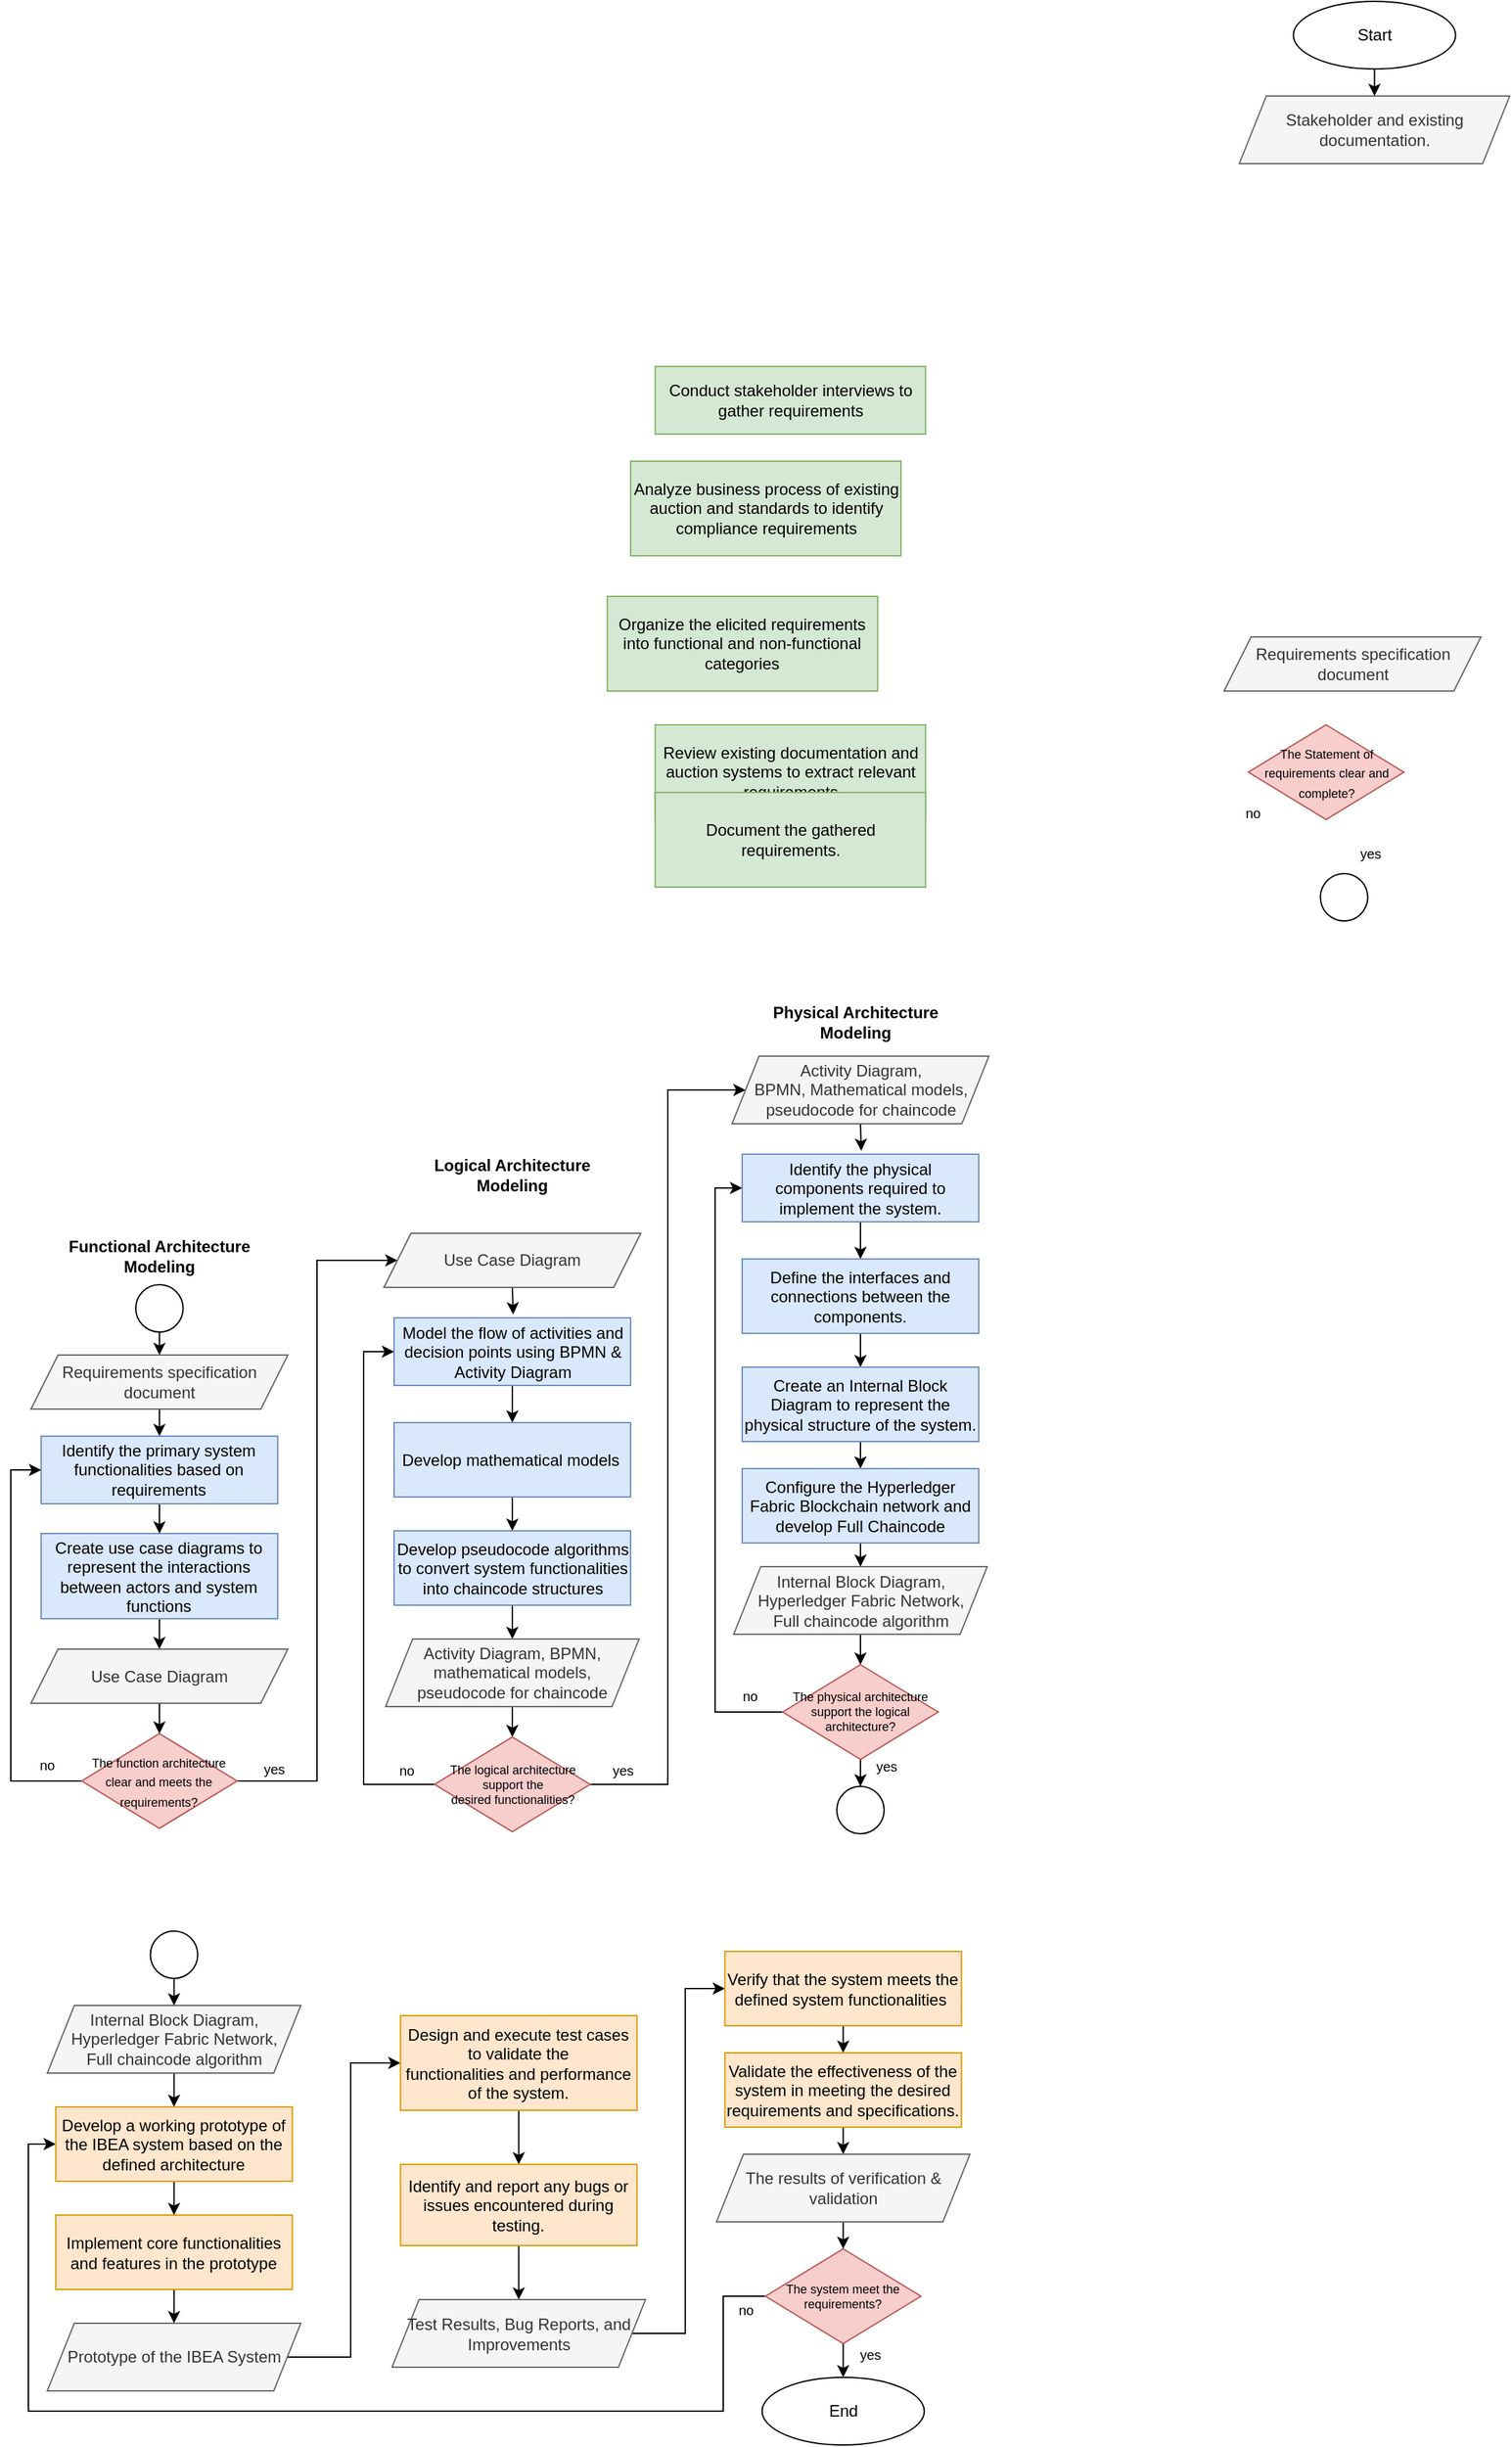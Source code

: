 <mxfile version="21.5.2" type="github">
  <diagram id="9HLhW9o5Pn7bnSsW2eLf" name="Page-1">
    <mxGraphModel dx="3475" dy="1558" grid="1" gridSize="10" guides="1" tooltips="1" connect="1" arrows="1" fold="1" page="1" pageScale="1" pageWidth="850" pageHeight="1100" math="0" shadow="0">
      <root>
        <mxCell id="0" />
        <mxCell id="1" parent="0" />
        <mxCell id="hCjjelzhOeql4R-USYPA-4" style="edgeStyle=orthogonalEdgeStyle;rounded=0;orthogonalLoop=1;jettySize=auto;html=1;exitX=0.5;exitY=1;exitDx=0;exitDy=0;entryX=0.5;entryY=0;entryDx=0;entryDy=0;" parent="1" source="5jKje8F0iwKBfb8MLztT-3" target="hCjjelzhOeql4R-USYPA-1" edge="1">
          <mxGeometry relative="1" as="geometry" />
        </mxCell>
        <mxCell id="5jKje8F0iwKBfb8MLztT-3" value="Start" style="ellipse;whiteSpace=wrap;html=1;" parent="1" vertex="1">
          <mxGeometry x="378.78" y="40" width="120" height="50" as="geometry" />
        </mxCell>
        <mxCell id="hCjjelzhOeql4R-USYPA-105" style="edgeStyle=orthogonalEdgeStyle;rounded=0;orthogonalLoop=1;jettySize=auto;html=1;exitX=0;exitY=0.5;exitDx=0;exitDy=0;entryX=0;entryY=0.5;entryDx=0;entryDy=0;" parent="1" source="hCjjelzhOeql4R-USYPA-88" target="hCjjelzhOeql4R-USYPA-80" edge="1">
          <mxGeometry relative="1" as="geometry">
            <Array as="points">
              <mxPoint x="-43" y="1737" />
              <mxPoint x="-43" y="1822" />
              <mxPoint x="-557" y="1822" />
              <mxPoint x="-557" y="1625" />
            </Array>
          </mxGeometry>
        </mxCell>
        <mxCell id="5jKje8F0iwKBfb8MLztT-16" value="End" style="ellipse;whiteSpace=wrap;html=1;" parent="1" vertex="1">
          <mxGeometry x="-14.25" y="1797" width="120" height="50" as="geometry" />
        </mxCell>
        <mxCell id="hCjjelzhOeql4R-USYPA-47" style="edgeStyle=orthogonalEdgeStyle;rounded=0;orthogonalLoop=1;jettySize=auto;html=1;exitX=0.5;exitY=1;exitDx=0;exitDy=0;" parent="1" source="5jKje8F0iwKBfb8MLztT-20" target="hCjjelzhOeql4R-USYPA-37" edge="1">
          <mxGeometry relative="1" as="geometry" />
        </mxCell>
        <mxCell id="5jKje8F0iwKBfb8MLztT-20" value="Create use case diagrams to represent the interactions between actors and system functions" style="rounded=0;whiteSpace=wrap;html=1;fillColor=#dae8fc;strokeColor=#6c8ebf;" parent="1" vertex="1">
          <mxGeometry x="-547.56" y="1173" width="175" height="63" as="geometry" />
        </mxCell>
        <mxCell id="tW3wjYKGY_-DUdyRMUnM-2" value="Conduct stakeholder interviews to gather requirements" style="rounded=0;whiteSpace=wrap;html=1;labelBorderColor=none;fillColor=#d5e8d4;strokeColor=#82b366;" parent="1" vertex="1">
          <mxGeometry x="-93.31" y="310" width="200" height="50" as="geometry" />
        </mxCell>
        <mxCell id="hCjjelzhOeql4R-USYPA-53" style="edgeStyle=orthogonalEdgeStyle;rounded=0;orthogonalLoop=1;jettySize=auto;html=1;exitX=0.5;exitY=1;exitDx=0;exitDy=0;entryX=0.5;entryY=0;entryDx=0;entryDy=0;" parent="1" source="tW3wjYKGY_-DUdyRMUnM-8" target="hCjjelzhOeql4R-USYPA-52" edge="1">
          <mxGeometry relative="1" as="geometry" />
        </mxCell>
        <mxCell id="tW3wjYKGY_-DUdyRMUnM-8" value="Activity Diagram, BPMN, mathematical models,&lt;br&gt;pseudocode for chaincode" style="shape=parallelogram;perimeter=parallelogramPerimeter;whiteSpace=wrap;html=1;fixedSize=1;fillColor=#f5f5f5;fontColor=#333333;strokeColor=#666666;" parent="1" vertex="1">
          <mxGeometry x="-292.75" y="1251" width="187.5" height="50" as="geometry" />
        </mxCell>
        <mxCell id="YmFkH0KrsYM-fxtj9EKp-2" value="&lt;div&gt;Requirements specification document&lt;br&gt;&lt;/div&gt;" style="shape=parallelogram;perimeter=parallelogramPerimeter;whiteSpace=wrap;html=1;fixedSize=1;fillColor=#f5f5f5;strokeColor=#666666;fontColor=#333333;" parent="1" vertex="1">
          <mxGeometry x="327.5" y="510" width="190" height="40" as="geometry" />
        </mxCell>
        <mxCell id="hCjjelzhOeql4R-USYPA-1" value="&lt;div&gt;Stakeholder and existing documentation.&lt;br&gt;&lt;/div&gt;" style="shape=parallelogram;perimeter=parallelogramPerimeter;whiteSpace=wrap;html=1;fixedSize=1;fillColor=#f5f5f5;strokeColor=#666666;fontColor=#333333;" parent="1" vertex="1">
          <mxGeometry x="338.78" y="110" width="200" height="50" as="geometry" />
        </mxCell>
        <mxCell id="hCjjelzhOeql4R-USYPA-2" value="&lt;font style=&quot;font-size: 9px;&quot;&gt;The Statement of requirements clear and complete?&lt;/font&gt;" style="rhombus;whiteSpace=wrap;html=1;fillColor=#f8cecc;strokeColor=#b85450;" parent="1" vertex="1">
          <mxGeometry x="345.5" y="575" width="115" height="70" as="geometry" />
        </mxCell>
        <mxCell id="hCjjelzhOeql4R-USYPA-10" value="" style="ellipse;whiteSpace=wrap;html=1;aspect=fixed;rotation=-10;" parent="1" vertex="1">
          <mxGeometry x="398.78" y="685" width="35" height="35" as="geometry" />
        </mxCell>
        <mxCell id="hCjjelzhOeql4R-USYPA-14" style="edgeStyle=orthogonalEdgeStyle;rounded=0;orthogonalLoop=1;jettySize=auto;html=1;exitX=0.5;exitY=1;exitDx=0;exitDy=0;entryX=0.5;entryY=0;entryDx=0;entryDy=0;" parent="1" source="hCjjelzhOeql4R-USYPA-12" target="hCjjelzhOeql4R-USYPA-13" edge="1">
          <mxGeometry relative="1" as="geometry" />
        </mxCell>
        <mxCell id="hCjjelzhOeql4R-USYPA-12" value="" style="ellipse;whiteSpace=wrap;html=1;aspect=fixed;" parent="1" vertex="1">
          <mxGeometry x="-477.56" y="989" width="35" height="35" as="geometry" />
        </mxCell>
        <mxCell id="hCjjelzhOeql4R-USYPA-34" style="edgeStyle=orthogonalEdgeStyle;rounded=0;orthogonalLoop=1;jettySize=auto;html=1;exitX=0.5;exitY=1;exitDx=0;exitDy=0;entryX=0.5;entryY=0;entryDx=0;entryDy=0;" parent="1" source="hCjjelzhOeql4R-USYPA-13" target="hCjjelzhOeql4R-USYPA-16" edge="1">
          <mxGeometry relative="1" as="geometry" />
        </mxCell>
        <mxCell id="hCjjelzhOeql4R-USYPA-13" value="&lt;div&gt;Requirements specification document&lt;br&gt;&lt;/div&gt;" style="shape=parallelogram;perimeter=parallelogramPerimeter;whiteSpace=wrap;html=1;fixedSize=1;fillColor=#f5f5f5;fontColor=#333333;strokeColor=#666666;" parent="1" vertex="1">
          <mxGeometry x="-555.06" y="1041" width="190" height="40" as="geometry" />
        </mxCell>
        <mxCell id="hCjjelzhOeql4R-USYPA-35" style="edgeStyle=orthogonalEdgeStyle;rounded=0;orthogonalLoop=1;jettySize=auto;html=1;exitX=0.5;exitY=1;exitDx=0;exitDy=0;entryX=0.5;entryY=0;entryDx=0;entryDy=0;" parent="1" source="hCjjelzhOeql4R-USYPA-16" target="5jKje8F0iwKBfb8MLztT-20" edge="1">
          <mxGeometry relative="1" as="geometry" />
        </mxCell>
        <mxCell id="hCjjelzhOeql4R-USYPA-16" value="Identify the primary system functionalities based on requirements" style="rounded=0;whiteSpace=wrap;html=1;fillColor=#dae8fc;strokeColor=#6c8ebf;" parent="1" vertex="1">
          <mxGeometry x="-547.56" y="1101" width="175" height="50" as="geometry" />
        </mxCell>
        <mxCell id="hCjjelzhOeql4R-USYPA-17" value="Analyze business process of existing auction and standards to identify compliance requirements" style="rounded=0;whiteSpace=wrap;html=1;labelBorderColor=none;fillColor=#d5e8d4;strokeColor=#82b366;" parent="1" vertex="1">
          <mxGeometry x="-111.5" y="380" width="200" height="70" as="geometry" />
        </mxCell>
        <mxCell id="hCjjelzhOeql4R-USYPA-19" value="Review existing documentation and auction systems to extract relevant requirements" style="rounded=0;whiteSpace=wrap;html=1;labelBorderColor=none;fillColor=#d5e8d4;strokeColor=#82b366;" parent="1" vertex="1">
          <mxGeometry x="-93.31" y="575" width="200" height="70" as="geometry" />
        </mxCell>
        <mxCell id="hCjjelzhOeql4R-USYPA-28" value="Document the gathered requirements." style="rounded=0;whiteSpace=wrap;html=1;labelBorderColor=none;fillColor=#d5e8d4;strokeColor=#82b366;" parent="1" vertex="1">
          <mxGeometry x="-93.31" y="625" width="200" height="70" as="geometry" />
        </mxCell>
        <mxCell id="hCjjelzhOeql4R-USYPA-31" value="Organize the elicited requirements into functional and non-functional categories" style="rounded=0;whiteSpace=wrap;html=1;labelBorderColor=none;fillColor=#d5e8d4;strokeColor=#82b366;" parent="1" vertex="1">
          <mxGeometry x="-128.75" y="480" width="200" height="70" as="geometry" />
        </mxCell>
        <mxCell id="hCjjelzhOeql4R-USYPA-42" style="edgeStyle=orthogonalEdgeStyle;rounded=0;orthogonalLoop=1;jettySize=auto;html=1;exitX=0;exitY=0.5;exitDx=0;exitDy=0;entryX=0;entryY=0.5;entryDx=0;entryDy=0;" parent="1" source="hCjjelzhOeql4R-USYPA-36" target="hCjjelzhOeql4R-USYPA-16" edge="1">
          <mxGeometry relative="1" as="geometry">
            <Array as="points">
              <mxPoint x="-570" y="1356" />
              <mxPoint x="-570" y="1126" />
            </Array>
          </mxGeometry>
        </mxCell>
        <mxCell id="hCjjelzhOeql4R-USYPA-55" style="edgeStyle=elbowEdgeStyle;rounded=0;orthogonalLoop=1;jettySize=auto;html=1;exitX=1;exitY=0.5;exitDx=0;exitDy=0;entryX=0;entryY=0.5;entryDx=0;entryDy=0;" parent="1" source="hCjjelzhOeql4R-USYPA-36" target="hCjjelzhOeql4R-USYPA-43" edge="1">
          <mxGeometry relative="1" as="geometry" />
        </mxCell>
        <mxCell id="hCjjelzhOeql4R-USYPA-36" value="&lt;font style=&quot;font-size: 9px;&quot;&gt;The function architecture&lt;br&gt;clear and meets the requirements?&lt;/font&gt;" style="rhombus;whiteSpace=wrap;html=1;fillColor=#f8cecc;strokeColor=#b85450;" parent="1" vertex="1">
          <mxGeometry x="-517.56" y="1321" width="115" height="70" as="geometry" />
        </mxCell>
        <mxCell id="hCjjelzhOeql4R-USYPA-41" style="edgeStyle=orthogonalEdgeStyle;rounded=0;orthogonalLoop=1;jettySize=auto;html=1;exitX=0.5;exitY=1;exitDx=0;exitDy=0;entryX=0.5;entryY=0;entryDx=0;entryDy=0;" parent="1" source="hCjjelzhOeql4R-USYPA-37" target="hCjjelzhOeql4R-USYPA-36" edge="1">
          <mxGeometry relative="1" as="geometry" />
        </mxCell>
        <mxCell id="hCjjelzhOeql4R-USYPA-37" value="&lt;div&gt;Use Case Diagram&lt;/div&gt;" style="shape=parallelogram;perimeter=parallelogramPerimeter;whiteSpace=wrap;html=1;fixedSize=1;fillColor=#f5f5f5;fontColor=#333333;strokeColor=#666666;" parent="1" vertex="1">
          <mxGeometry x="-555.06" y="1258.5" width="190" height="40" as="geometry" />
        </mxCell>
        <mxCell id="hCjjelzhOeql4R-USYPA-48" style="edgeStyle=orthogonalEdgeStyle;rounded=0;orthogonalLoop=1;jettySize=auto;html=1;exitX=0.5;exitY=1;exitDx=0;exitDy=0;" parent="1" source="hCjjelzhOeql4R-USYPA-43" edge="1">
          <mxGeometry relative="1" as="geometry">
            <mxPoint x="-198.412" y="1011" as="targetPoint" />
          </mxGeometry>
        </mxCell>
        <mxCell id="hCjjelzhOeql4R-USYPA-43" value="&lt;div&gt;Use Case Diagram&lt;/div&gt;" style="shape=parallelogram;perimeter=parallelogramPerimeter;whiteSpace=wrap;html=1;fixedSize=1;fillColor=#f5f5f5;fontColor=#333333;strokeColor=#666666;" parent="1" vertex="1">
          <mxGeometry x="-294" y="951" width="190" height="40" as="geometry" />
        </mxCell>
        <mxCell id="hCjjelzhOeql4R-USYPA-49" style="edgeStyle=orthogonalEdgeStyle;rounded=0;orthogonalLoop=1;jettySize=auto;html=1;exitX=0.5;exitY=1;exitDx=0;exitDy=0;entryX=0.5;entryY=0;entryDx=0;entryDy=0;" parent="1" source="hCjjelzhOeql4R-USYPA-44" target="hCjjelzhOeql4R-USYPA-45" edge="1">
          <mxGeometry relative="1" as="geometry" />
        </mxCell>
        <mxCell id="hCjjelzhOeql4R-USYPA-44" value="Model the flow of activities and decision points using BPMN &amp;amp; Activity Diagram" style="rounded=0;whiteSpace=wrap;html=1;fillColor=#dae8fc;strokeColor=#6c8ebf;" parent="1" vertex="1">
          <mxGeometry x="-286.5" y="1013.5" width="175" height="50" as="geometry" />
        </mxCell>
        <mxCell id="hCjjelzhOeql4R-USYPA-50" style="edgeStyle=orthogonalEdgeStyle;rounded=0;orthogonalLoop=1;jettySize=auto;html=1;exitX=0.5;exitY=1;exitDx=0;exitDy=0;entryX=0.5;entryY=0;entryDx=0;entryDy=0;" parent="1" source="hCjjelzhOeql4R-USYPA-45" target="hCjjelzhOeql4R-USYPA-46" edge="1">
          <mxGeometry relative="1" as="geometry" />
        </mxCell>
        <mxCell id="hCjjelzhOeql4R-USYPA-45" value="Develop mathematical models&amp;nbsp;" style="rounded=0;whiteSpace=wrap;html=1;fillColor=#dae8fc;strokeColor=#6c8ebf;" parent="1" vertex="1">
          <mxGeometry x="-286.5" y="1091" width="175" height="55" as="geometry" />
        </mxCell>
        <mxCell id="hCjjelzhOeql4R-USYPA-51" style="edgeStyle=orthogonalEdgeStyle;rounded=0;orthogonalLoop=1;jettySize=auto;html=1;exitX=0.5;exitY=1;exitDx=0;exitDy=0;" parent="1" source="hCjjelzhOeql4R-USYPA-46" target="tW3wjYKGY_-DUdyRMUnM-8" edge="1">
          <mxGeometry relative="1" as="geometry" />
        </mxCell>
        <mxCell id="hCjjelzhOeql4R-USYPA-46" value="Develop pseudocode algorithms to convert system&amp;nbsp;functionalities into chaincode structures" style="rounded=0;whiteSpace=wrap;html=1;fillColor=#dae8fc;strokeColor=#6c8ebf;" parent="1" vertex="1">
          <mxGeometry x="-286.5" y="1171" width="175" height="55" as="geometry" />
        </mxCell>
        <mxCell id="hCjjelzhOeql4R-USYPA-54" style="edgeStyle=orthogonalEdgeStyle;rounded=0;orthogonalLoop=1;jettySize=auto;html=1;exitX=0;exitY=0.5;exitDx=0;exitDy=0;entryX=0;entryY=0.5;entryDx=0;entryDy=0;" parent="1" source="hCjjelzhOeql4R-USYPA-52" target="hCjjelzhOeql4R-USYPA-44" edge="1">
          <mxGeometry relative="1" as="geometry">
            <Array as="points">
              <mxPoint x="-309" y="1359" />
              <mxPoint x="-309" y="1039" />
            </Array>
          </mxGeometry>
        </mxCell>
        <mxCell id="hCjjelzhOeql4R-USYPA-72" style="edgeStyle=elbowEdgeStyle;rounded=0;orthogonalLoop=1;jettySize=auto;html=1;exitX=1;exitY=0.5;exitDx=0;exitDy=0;entryX=0;entryY=0.5;entryDx=0;entryDy=0;" parent="1" source="hCjjelzhOeql4R-USYPA-52" target="hCjjelzhOeql4R-USYPA-59" edge="1">
          <mxGeometry relative="1" as="geometry" />
        </mxCell>
        <mxCell id="hCjjelzhOeql4R-USYPA-52" value="The logical architecture support the desired&amp;nbsp;functionalities?" style="rhombus;whiteSpace=wrap;html=1;fillColor=#f8cecc;strokeColor=#b85450;fontSize=9;" parent="1" vertex="1">
          <mxGeometry x="-256.5" y="1323.5" width="115" height="70" as="geometry" />
        </mxCell>
        <mxCell id="hCjjelzhOeql4R-USYPA-56" style="edgeStyle=orthogonalEdgeStyle;rounded=0;orthogonalLoop=1;jettySize=auto;html=1;exitX=0.5;exitY=1;exitDx=0;exitDy=0;entryX=0.5;entryY=0;entryDx=0;entryDy=0;" parent="1" source="hCjjelzhOeql4R-USYPA-57" target="hCjjelzhOeql4R-USYPA-67" edge="1">
          <mxGeometry relative="1" as="geometry" />
        </mxCell>
        <mxCell id="hCjjelzhOeql4R-USYPA-57" value="Internal Block Diagram, Hyperledger Fabric Network,&lt;br&gt;Full chaincode algorithm" style="shape=parallelogram;perimeter=parallelogramPerimeter;whiteSpace=wrap;html=1;fixedSize=1;fillColor=#f5f5f5;fontColor=#333333;strokeColor=#666666;" parent="1" vertex="1">
          <mxGeometry x="-35.22" y="1197.5" width="187.5" height="50" as="geometry" />
        </mxCell>
        <mxCell id="hCjjelzhOeql4R-USYPA-58" style="edgeStyle=orthogonalEdgeStyle;rounded=0;orthogonalLoop=1;jettySize=auto;html=1;exitX=0.5;exitY=1;exitDx=0;exitDy=0;" parent="1" source="hCjjelzhOeql4R-USYPA-59" edge="1">
          <mxGeometry relative="1" as="geometry">
            <mxPoint x="59.118" y="890" as="targetPoint" />
          </mxGeometry>
        </mxCell>
        <mxCell id="hCjjelzhOeql4R-USYPA-59" value="Activity Diagram,&lt;br style=&quot;border-color: var(--border-color);&quot;&gt;BPMN, Mathematical models,&lt;br style=&quot;border-color: var(--border-color);&quot;&gt;pseudocode for chaincode" style="shape=parallelogram;perimeter=parallelogramPerimeter;whiteSpace=wrap;html=1;fixedSize=1;fillColor=#f5f5f5;fontColor=#333333;strokeColor=#666666;" parent="1" vertex="1">
          <mxGeometry x="-36.47" y="820" width="190" height="50" as="geometry" />
        </mxCell>
        <mxCell id="hCjjelzhOeql4R-USYPA-60" style="edgeStyle=orthogonalEdgeStyle;rounded=0;orthogonalLoop=1;jettySize=auto;html=1;exitX=0.5;exitY=1;exitDx=0;exitDy=0;entryX=0.5;entryY=0;entryDx=0;entryDy=0;" parent="1" source="hCjjelzhOeql4R-USYPA-61" target="hCjjelzhOeql4R-USYPA-63" edge="1">
          <mxGeometry relative="1" as="geometry" />
        </mxCell>
        <mxCell id="hCjjelzhOeql4R-USYPA-61" value="Identify the physical components required to implement the system." style="rounded=0;whiteSpace=wrap;html=1;fillColor=#dae8fc;strokeColor=#6c8ebf;" parent="1" vertex="1">
          <mxGeometry x="-28.97" y="892.5" width="175" height="50" as="geometry" />
        </mxCell>
        <mxCell id="hCjjelzhOeql4R-USYPA-62" style="edgeStyle=orthogonalEdgeStyle;rounded=0;orthogonalLoop=1;jettySize=auto;html=1;exitX=0.5;exitY=1;exitDx=0;exitDy=0;entryX=0.5;entryY=0;entryDx=0;entryDy=0;" parent="1" source="hCjjelzhOeql4R-USYPA-63" target="hCjjelzhOeql4R-USYPA-65" edge="1">
          <mxGeometry relative="1" as="geometry" />
        </mxCell>
        <mxCell id="hCjjelzhOeql4R-USYPA-63" value="Define the interfaces and connections between the components." style="rounded=0;whiteSpace=wrap;html=1;fillColor=#dae8fc;strokeColor=#6c8ebf;" parent="1" vertex="1">
          <mxGeometry x="-28.97" y="970" width="175" height="55" as="geometry" />
        </mxCell>
        <mxCell id="hCjjelzhOeql4R-USYPA-70" style="edgeStyle=orthogonalEdgeStyle;rounded=0;orthogonalLoop=1;jettySize=auto;html=1;exitX=0.5;exitY=1;exitDx=0;exitDy=0;entryX=0.5;entryY=0;entryDx=0;entryDy=0;" parent="1" source="hCjjelzhOeql4R-USYPA-65" target="hCjjelzhOeql4R-USYPA-68" edge="1">
          <mxGeometry relative="1" as="geometry" />
        </mxCell>
        <mxCell id="hCjjelzhOeql4R-USYPA-65" value="Create an Internal Block Diagram to represent the physical structure of the system." style="rounded=0;whiteSpace=wrap;html=1;fillColor=#dae8fc;strokeColor=#6c8ebf;" parent="1" vertex="1">
          <mxGeometry x="-28.97" y="1050" width="175" height="55" as="geometry" />
        </mxCell>
        <mxCell id="hCjjelzhOeql4R-USYPA-66" style="edgeStyle=orthogonalEdgeStyle;rounded=0;orthogonalLoop=1;jettySize=auto;html=1;exitX=0;exitY=0.5;exitDx=0;exitDy=0;entryX=0;entryY=0.5;entryDx=0;entryDy=0;" parent="1" source="hCjjelzhOeql4R-USYPA-67" target="hCjjelzhOeql4R-USYPA-61" edge="1">
          <mxGeometry relative="1" as="geometry">
            <Array as="points">
              <mxPoint x="-49" y="1305" />
              <mxPoint x="-49" y="918" />
            </Array>
          </mxGeometry>
        </mxCell>
        <mxCell id="hCjjelzhOeql4R-USYPA-77" style="edgeStyle=orthogonalEdgeStyle;rounded=0;orthogonalLoop=1;jettySize=auto;html=1;exitX=0.5;exitY=1;exitDx=0;exitDy=0;entryX=0.5;entryY=0;entryDx=0;entryDy=0;" parent="1" source="hCjjelzhOeql4R-USYPA-67" target="hCjjelzhOeql4R-USYPA-73" edge="1">
          <mxGeometry relative="1" as="geometry" />
        </mxCell>
        <mxCell id="hCjjelzhOeql4R-USYPA-67" value="The physical architecture support the logical architecture?" style="rhombus;whiteSpace=wrap;html=1;fillColor=#f8cecc;strokeColor=#b85450;fontSize=9;" parent="1" vertex="1">
          <mxGeometry x="1.03" y="1270" width="115" height="70" as="geometry" />
        </mxCell>
        <mxCell id="hCjjelzhOeql4R-USYPA-71" style="edgeStyle=orthogonalEdgeStyle;rounded=0;orthogonalLoop=1;jettySize=auto;html=1;exitX=0.5;exitY=1;exitDx=0;exitDy=0;entryX=0.5;entryY=0;entryDx=0;entryDy=0;" parent="1" source="hCjjelzhOeql4R-USYPA-68" target="hCjjelzhOeql4R-USYPA-57" edge="1">
          <mxGeometry relative="1" as="geometry" />
        </mxCell>
        <mxCell id="hCjjelzhOeql4R-USYPA-68" value="Configure the Hyperledger Fabric Blockchain network and develop Full Chaincode" style="rounded=0;whiteSpace=wrap;html=1;fillColor=#dae8fc;strokeColor=#6c8ebf;" parent="1" vertex="1">
          <mxGeometry x="-28.97" y="1125" width="175" height="55" as="geometry" />
        </mxCell>
        <mxCell id="hCjjelzhOeql4R-USYPA-73" value="" style="ellipse;whiteSpace=wrap;html=1;aspect=fixed;" parent="1" vertex="1">
          <mxGeometry x="41.03" y="1360" width="35" height="35" as="geometry" />
        </mxCell>
        <mxCell id="hCjjelzhOeql4R-USYPA-90" style="edgeStyle=orthogonalEdgeStyle;rounded=0;orthogonalLoop=1;jettySize=auto;html=1;exitX=0.5;exitY=1;exitDx=0;exitDy=0;entryX=0.5;entryY=0;entryDx=0;entryDy=0;" parent="1" source="hCjjelzhOeql4R-USYPA-76" target="hCjjelzhOeql4R-USYPA-80" edge="1">
          <mxGeometry relative="1" as="geometry" />
        </mxCell>
        <mxCell id="hCjjelzhOeql4R-USYPA-76" value="Internal Block Diagram, Hyperledger Fabric Network,&lt;br&gt;Full chaincode algorithm" style="shape=parallelogram;perimeter=parallelogramPerimeter;whiteSpace=wrap;html=1;fixedSize=1;fillColor=#f5f5f5;fontColor=#333333;strokeColor=#666666;" parent="1" vertex="1">
          <mxGeometry x="-543" y="1522" width="187.5" height="50" as="geometry" />
        </mxCell>
        <mxCell id="hCjjelzhOeql4R-USYPA-79" style="edgeStyle=orthogonalEdgeStyle;rounded=0;orthogonalLoop=1;jettySize=auto;html=1;exitX=0.5;exitY=1;exitDx=0;exitDy=0;entryX=0.5;entryY=0;entryDx=0;entryDy=0;" parent="1" source="hCjjelzhOeql4R-USYPA-78" target="hCjjelzhOeql4R-USYPA-76" edge="1">
          <mxGeometry relative="1" as="geometry" />
        </mxCell>
        <mxCell id="hCjjelzhOeql4R-USYPA-78" value="" style="ellipse;whiteSpace=wrap;html=1;aspect=fixed;" parent="1" vertex="1">
          <mxGeometry x="-466.75" y="1467" width="35" height="35" as="geometry" />
        </mxCell>
        <mxCell id="hCjjelzhOeql4R-USYPA-91" style="edgeStyle=orthogonalEdgeStyle;rounded=0;orthogonalLoop=1;jettySize=auto;html=1;exitX=0.5;exitY=1;exitDx=0;exitDy=0;entryX=0.5;entryY=0;entryDx=0;entryDy=0;" parent="1" source="hCjjelzhOeql4R-USYPA-80" target="hCjjelzhOeql4R-USYPA-81" edge="1">
          <mxGeometry relative="1" as="geometry" />
        </mxCell>
        <mxCell id="hCjjelzhOeql4R-USYPA-80" value="Develop a working prototype of the IBEA system based on the defined architecture" style="rounded=0;whiteSpace=wrap;html=1;fillColor=#ffe6cc;strokeColor=#d79b00;" parent="1" vertex="1">
          <mxGeometry x="-536.75" y="1597" width="175" height="55" as="geometry" />
        </mxCell>
        <mxCell id="hCjjelzhOeql4R-USYPA-93" style="edgeStyle=orthogonalEdgeStyle;rounded=0;orthogonalLoop=1;jettySize=auto;html=1;exitX=0.5;exitY=1;exitDx=0;exitDy=0;entryX=0.5;entryY=0;entryDx=0;entryDy=0;" parent="1" source="hCjjelzhOeql4R-USYPA-81" target="hCjjelzhOeql4R-USYPA-82" edge="1">
          <mxGeometry relative="1" as="geometry" />
        </mxCell>
        <mxCell id="hCjjelzhOeql4R-USYPA-81" value="Implement core functionalities and features in the prototype" style="rounded=0;whiteSpace=wrap;html=1;fillColor=#ffe6cc;strokeColor=#d79b00;" parent="1" vertex="1">
          <mxGeometry x="-536.75" y="1677" width="175" height="55" as="geometry" />
        </mxCell>
        <mxCell id="hCjjelzhOeql4R-USYPA-107" style="edgeStyle=orthogonalEdgeStyle;rounded=0;orthogonalLoop=1;jettySize=auto;html=1;exitX=1;exitY=0.5;exitDx=0;exitDy=0;entryX=0;entryY=0.5;entryDx=0;entryDy=0;" parent="1" source="hCjjelzhOeql4R-USYPA-82" target="hCjjelzhOeql4R-USYPA-83" edge="1">
          <mxGeometry relative="1" as="geometry" />
        </mxCell>
        <mxCell id="hCjjelzhOeql4R-USYPA-82" value="Prototype of the IBEA System" style="shape=parallelogram;perimeter=parallelogramPerimeter;whiteSpace=wrap;html=1;fixedSize=1;fillColor=#f5f5f5;fontColor=#333333;strokeColor=#666666;" parent="1" vertex="1">
          <mxGeometry x="-543" y="1757" width="187.5" height="50" as="geometry" />
        </mxCell>
        <mxCell id="hCjjelzhOeql4R-USYPA-106" style="edgeStyle=orthogonalEdgeStyle;rounded=0;orthogonalLoop=1;jettySize=auto;html=1;exitX=0.5;exitY=1;exitDx=0;exitDy=0;entryX=0.5;entryY=0;entryDx=0;entryDy=0;" parent="1" source="hCjjelzhOeql4R-USYPA-83" target="hCjjelzhOeql4R-USYPA-84" edge="1">
          <mxGeometry relative="1" as="geometry" />
        </mxCell>
        <mxCell id="hCjjelzhOeql4R-USYPA-83" value="Design and execute test cases to validate the functionalities&amp;nbsp;and performance of the system." style="rounded=0;whiteSpace=wrap;html=1;fillColor=#ffe6cc;strokeColor=#d79b00;" parent="1" vertex="1">
          <mxGeometry x="-281.75" y="1529.5" width="175" height="70" as="geometry" />
        </mxCell>
        <mxCell id="hCjjelzhOeql4R-USYPA-96" style="edgeStyle=orthogonalEdgeStyle;rounded=0;orthogonalLoop=1;jettySize=auto;html=1;exitX=0.5;exitY=1;exitDx=0;exitDy=0;entryX=0.5;entryY=0;entryDx=0;entryDy=0;" parent="1" source="hCjjelzhOeql4R-USYPA-84" target="hCjjelzhOeql4R-USYPA-85" edge="1">
          <mxGeometry relative="1" as="geometry" />
        </mxCell>
        <mxCell id="hCjjelzhOeql4R-USYPA-108" style="edgeStyle=orthogonalEdgeStyle;rounded=0;orthogonalLoop=1;jettySize=auto;html=1;exitX=1;exitY=0.5;exitDx=0;exitDy=0;entryX=0;entryY=0.5;entryDx=0;entryDy=0;" parent="1" source="hCjjelzhOeql4R-USYPA-85" target="hCjjelzhOeql4R-USYPA-86" edge="1">
          <mxGeometry relative="1" as="geometry" />
        </mxCell>
        <mxCell id="hCjjelzhOeql4R-USYPA-85" value="Test Results, Bug Reports, and Improvements" style="shape=parallelogram;perimeter=parallelogramPerimeter;whiteSpace=wrap;html=1;fixedSize=1;fillColor=#f5f5f5;fontColor=#333333;strokeColor=#666666;" parent="1" vertex="1">
          <mxGeometry x="-288" y="1739.5" width="187.5" height="50" as="geometry" />
        </mxCell>
        <mxCell id="hCjjelzhOeql4R-USYPA-98" style="edgeStyle=orthogonalEdgeStyle;rounded=0;orthogonalLoop=1;jettySize=auto;html=1;exitX=0.5;exitY=1;exitDx=0;exitDy=0;entryX=0.5;entryY=0;entryDx=0;entryDy=0;" parent="1" source="hCjjelzhOeql4R-USYPA-86" target="hCjjelzhOeql4R-USYPA-87" edge="1">
          <mxGeometry relative="1" as="geometry" />
        </mxCell>
        <mxCell id="hCjjelzhOeql4R-USYPA-86" value="Verify that the system meets the defined system functionalities&amp;nbsp;" style="rounded=0;whiteSpace=wrap;html=1;fillColor=#ffe6cc;strokeColor=#d79b00;" parent="1" vertex="1">
          <mxGeometry x="-41.75" y="1482" width="175" height="55" as="geometry" />
        </mxCell>
        <mxCell id="hCjjelzhOeql4R-USYPA-99" style="edgeStyle=orthogonalEdgeStyle;rounded=0;orthogonalLoop=1;jettySize=auto;html=1;exitX=0.5;exitY=1;exitDx=0;exitDy=0;entryX=0.5;entryY=0;entryDx=0;entryDy=0;" parent="1" source="hCjjelzhOeql4R-USYPA-87" target="hCjjelzhOeql4R-USYPA-89" edge="1">
          <mxGeometry relative="1" as="geometry" />
        </mxCell>
        <mxCell id="hCjjelzhOeql4R-USYPA-87" value="Validate the effectiveness of the system in meeting the desired requirements and specifications." style="rounded=0;whiteSpace=wrap;html=1;fillColor=#ffe6cc;strokeColor=#d79b00;" parent="1" vertex="1">
          <mxGeometry x="-41.75" y="1557" width="175" height="55" as="geometry" />
        </mxCell>
        <mxCell id="hCjjelzhOeql4R-USYPA-102" style="edgeStyle=orthogonalEdgeStyle;rounded=0;orthogonalLoop=1;jettySize=auto;html=1;exitX=0.5;exitY=1;exitDx=0;exitDy=0;entryX=0.5;entryY=0;entryDx=0;entryDy=0;" parent="1" source="hCjjelzhOeql4R-USYPA-88" target="5jKje8F0iwKBfb8MLztT-16" edge="1">
          <mxGeometry relative="1" as="geometry" />
        </mxCell>
        <mxCell id="hCjjelzhOeql4R-USYPA-88" value="The system meet the requirements?" style="rhombus;whiteSpace=wrap;html=1;fillColor=#f8cecc;strokeColor=#b85450;fontSize=9;" parent="1" vertex="1">
          <mxGeometry x="-11.75" y="1702" width="115" height="70" as="geometry" />
        </mxCell>
        <mxCell id="hCjjelzhOeql4R-USYPA-100" style="edgeStyle=orthogonalEdgeStyle;rounded=0;orthogonalLoop=1;jettySize=auto;html=1;exitX=0.5;exitY=1;exitDx=0;exitDy=0;entryX=0.5;entryY=0;entryDx=0;entryDy=0;" parent="1" source="hCjjelzhOeql4R-USYPA-89" target="hCjjelzhOeql4R-USYPA-88" edge="1">
          <mxGeometry relative="1" as="geometry" />
        </mxCell>
        <mxCell id="hCjjelzhOeql4R-USYPA-89" value="The results of verification &amp;amp; validation" style="shape=parallelogram;perimeter=parallelogramPerimeter;whiteSpace=wrap;html=1;fixedSize=1;fillColor=#f5f5f5;fontColor=#333333;strokeColor=#666666;" parent="1" vertex="1">
          <mxGeometry x="-48" y="1632" width="187.5" height="50" as="geometry" />
        </mxCell>
        <mxCell id="hCjjelzhOeql4R-USYPA-84" value="Identify and report any bugs or issues encountered during testing." style="rounded=0;whiteSpace=wrap;html=1;fillColor=#ffe6cc;strokeColor=#d79b00;" parent="1" vertex="1">
          <mxGeometry x="-281.75" y="1639.5" width="175" height="60" as="geometry" />
        </mxCell>
        <mxCell id="hCjjelzhOeql4R-USYPA-112" value="&lt;font style=&quot;font-size: 10px;&quot;&gt;yes&lt;/font&gt;" style="text;html=1;strokeColor=none;fillColor=none;align=center;verticalAlign=middle;whiteSpace=wrap;rounded=0;" parent="1" vertex="1">
          <mxGeometry x="423.75" y="660" width="23.5" height="20" as="geometry" />
        </mxCell>
        <mxCell id="hCjjelzhOeql4R-USYPA-113" value="&lt;font style=&quot;font-size: 10px;&quot;&gt;no&lt;/font&gt;" style="text;html=1;strokeColor=none;fillColor=none;align=center;verticalAlign=middle;whiteSpace=wrap;rounded=0;" parent="1" vertex="1">
          <mxGeometry x="336.5" y="630" width="23.5" height="20" as="geometry" />
        </mxCell>
        <mxCell id="hCjjelzhOeql4R-USYPA-114" value="&lt;font style=&quot;font-size: 10px;&quot;&gt;yes&lt;/font&gt;" style="text;html=1;strokeColor=none;fillColor=none;align=center;verticalAlign=middle;whiteSpace=wrap;rounded=0;" parent="1" vertex="1">
          <mxGeometry x="-387" y="1336.5" width="23.5" height="20" as="geometry" />
        </mxCell>
        <mxCell id="hCjjelzhOeql4R-USYPA-115" value="&lt;font style=&quot;font-size: 10px;&quot;&gt;no&lt;/font&gt;" style="text;html=1;strokeColor=none;fillColor=none;align=center;verticalAlign=middle;whiteSpace=wrap;rounded=0;" parent="1" vertex="1">
          <mxGeometry x="-555.06" y="1334" width="23.5" height="20" as="geometry" />
        </mxCell>
        <mxCell id="hCjjelzhOeql4R-USYPA-116" value="&lt;font style=&quot;font-size: 10px;&quot;&gt;yes&lt;/font&gt;" style="text;html=1;strokeColor=none;fillColor=none;align=center;verticalAlign=middle;whiteSpace=wrap;rounded=0;" parent="1" vertex="1">
          <mxGeometry x="-128.75" y="1338" width="23.5" height="20" as="geometry" />
        </mxCell>
        <mxCell id="hCjjelzhOeql4R-USYPA-117" value="&lt;font style=&quot;font-size: 10px;&quot;&gt;no&lt;/font&gt;" style="text;html=1;strokeColor=none;fillColor=none;align=center;verticalAlign=middle;whiteSpace=wrap;rounded=0;" parent="1" vertex="1">
          <mxGeometry x="-288.75" y="1338" width="23.5" height="20" as="geometry" />
        </mxCell>
        <mxCell id="hCjjelzhOeql4R-USYPA-118" value="&lt;font style=&quot;font-size: 10px;&quot;&gt;yes&lt;/font&gt;" style="text;html=1;strokeColor=none;fillColor=none;align=center;verticalAlign=middle;whiteSpace=wrap;rounded=0;" parent="1" vertex="1">
          <mxGeometry x="66" y="1335" width="23.5" height="20" as="geometry" />
        </mxCell>
        <mxCell id="hCjjelzhOeql4R-USYPA-119" value="&lt;font style=&quot;font-size: 10px;&quot;&gt;no&lt;/font&gt;" style="text;html=1;strokeColor=none;fillColor=none;align=center;verticalAlign=middle;whiteSpace=wrap;rounded=0;" parent="1" vertex="1">
          <mxGeometry x="-35.22" y="1283" width="23.5" height="20" as="geometry" />
        </mxCell>
        <mxCell id="hCjjelzhOeql4R-USYPA-120" value="&lt;font style=&quot;font-size: 10px;&quot;&gt;yes&lt;/font&gt;" style="text;html=1;strokeColor=none;fillColor=none;align=center;verticalAlign=middle;whiteSpace=wrap;rounded=0;" parent="1" vertex="1">
          <mxGeometry x="53.78" y="1769.5" width="23.5" height="20" as="geometry" />
        </mxCell>
        <mxCell id="hCjjelzhOeql4R-USYPA-121" value="&lt;font style=&quot;font-size: 10px;&quot;&gt;no&lt;/font&gt;" style="text;html=1;strokeColor=none;fillColor=none;align=center;verticalAlign=middle;whiteSpace=wrap;rounded=0;" parent="1" vertex="1">
          <mxGeometry x="-37.75" y="1737" width="23.5" height="20" as="geometry" />
        </mxCell>
        <mxCell id="hCjjelzhOeql4R-USYPA-126" value="Functional Architecture&lt;br&gt;Modeling" style="text;html=1;strokeColor=none;fillColor=none;align=center;verticalAlign=middle;whiteSpace=wrap;rounded=0;fontStyle=1" parent="1" vertex="1">
          <mxGeometry x="-550" y="953" width="180" height="30" as="geometry" />
        </mxCell>
        <mxCell id="hCjjelzhOeql4R-USYPA-127" value="Logical Architecture&lt;br&gt;Modeling" style="text;html=1;strokeColor=none;fillColor=none;align=center;verticalAlign=middle;whiteSpace=wrap;rounded=0;fontStyle=1" parent="1" vertex="1">
          <mxGeometry x="-289" y="892.5" width="180" height="30" as="geometry" />
        </mxCell>
        <mxCell id="hCjjelzhOeql4R-USYPA-128" value="Physical Architecture&lt;br&gt;Modeling" style="text;html=1;strokeColor=none;fillColor=none;align=center;verticalAlign=middle;whiteSpace=wrap;rounded=0;fontStyle=1" parent="1" vertex="1">
          <mxGeometry x="-34.25" y="780" width="177.78" height="30" as="geometry" />
        </mxCell>
      </root>
    </mxGraphModel>
  </diagram>
</mxfile>
